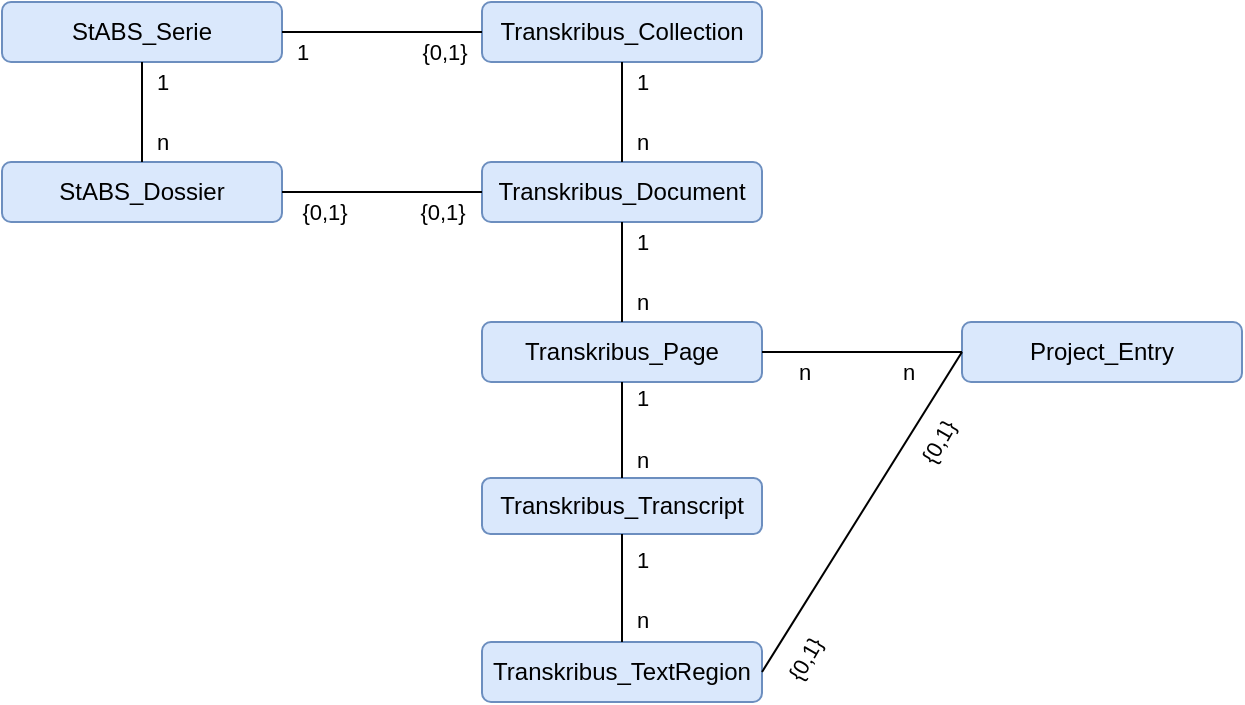 <mxfile version="21.6.5" type="device">
  <diagram name="Seite-1" id="zACNzoBjilEqJe3dGPYi">
    <mxGraphModel dx="2074" dy="1142" grid="1" gridSize="10" guides="1" tooltips="1" connect="1" arrows="1" fold="1" page="1" pageScale="1" pageWidth="413" pageHeight="583" math="0" shadow="0">
      <root>
        <mxCell id="0" />
        <mxCell id="1" parent="0" />
        <mxCell id="uG92Sf3wsvAc2I4nnPaD-1" value="StABS_Serie" style="rounded=1;whiteSpace=wrap;html=1;fillColor=#dae8fc;strokeColor=#6c8ebf;" parent="1" vertex="1">
          <mxGeometry x="10" y="10" width="140" height="30" as="geometry" />
        </mxCell>
        <mxCell id="uG92Sf3wsvAc2I4nnPaD-2" value="StABS_Dossier" style="rounded=1;whiteSpace=wrap;html=1;fillColor=#dae8fc;strokeColor=#6c8ebf;" parent="1" vertex="1">
          <mxGeometry x="10" y="90" width="140" height="30" as="geometry" />
        </mxCell>
        <mxCell id="uG92Sf3wsvAc2I4nnPaD-3" value="Transkribus_Collection" style="rounded=1;whiteSpace=wrap;html=1;fillColor=#dae8fc;strokeColor=#6c8ebf;" parent="1" vertex="1">
          <mxGeometry x="250" y="10" width="140" height="30" as="geometry" />
        </mxCell>
        <mxCell id="uG92Sf3wsvAc2I4nnPaD-4" value="Transkribus_Document" style="rounded=1;whiteSpace=wrap;html=1;fillColor=#dae8fc;strokeColor=#6c8ebf;" parent="1" vertex="1">
          <mxGeometry x="250" y="90" width="140" height="30" as="geometry" />
        </mxCell>
        <mxCell id="uG92Sf3wsvAc2I4nnPaD-5" value="Transkribus_Page" style="rounded=1;whiteSpace=wrap;html=1;fillColor=#dae8fc;strokeColor=#6c8ebf;" parent="1" vertex="1">
          <mxGeometry x="250" y="170" width="140" height="30" as="geometry" />
        </mxCell>
        <mxCell id="uG92Sf3wsvAc2I4nnPaD-6" value="Transkribus_Transcript" style="rounded=1;whiteSpace=wrap;html=1;fillColor=#dae8fc;strokeColor=#6c8ebf;" parent="1" vertex="1">
          <mxGeometry x="250" y="248" width="140" height="28" as="geometry" />
        </mxCell>
        <mxCell id="uG92Sf3wsvAc2I4nnPaD-7" value="Transkribus_TextRegion" style="rounded=1;whiteSpace=wrap;html=1;fillColor=#dae8fc;strokeColor=#6c8ebf;" parent="1" vertex="1">
          <mxGeometry x="250" y="330" width="140" height="30" as="geometry" />
        </mxCell>
        <mxCell id="uG92Sf3wsvAc2I4nnPaD-8" value="" style="endArrow=none;html=1;rounded=0;entryX=0.5;entryY=1;entryDx=0;entryDy=0;exitX=0.5;exitY=0;exitDx=0;exitDy=0;" parent="1" source="uG92Sf3wsvAc2I4nnPaD-2" target="uG92Sf3wsvAc2I4nnPaD-1" edge="1">
          <mxGeometry width="50" height="50" relative="1" as="geometry">
            <mxPoint x="170" y="120" as="sourcePoint" />
            <mxPoint x="220" y="70" as="targetPoint" />
          </mxGeometry>
        </mxCell>
        <mxCell id="uG92Sf3wsvAc2I4nnPaD-9" value="1" style="edgeLabel;html=1;align=center;verticalAlign=middle;resizable=0;points=[];" parent="uG92Sf3wsvAc2I4nnPaD-8" vertex="1" connectable="0">
          <mxGeometry x="-0.501" y="1" relative="1" as="geometry">
            <mxPoint x="11" y="-28" as="offset" />
          </mxGeometry>
        </mxCell>
        <mxCell id="uG92Sf3wsvAc2I4nnPaD-10" value="n" style="edgeLabel;html=1;align=center;verticalAlign=middle;resizable=0;points=[];" parent="uG92Sf3wsvAc2I4nnPaD-8" vertex="1" connectable="0">
          <mxGeometry x="-0.596" y="-2" relative="1" as="geometry">
            <mxPoint x="8" as="offset" />
          </mxGeometry>
        </mxCell>
        <mxCell id="uG92Sf3wsvAc2I4nnPaD-11" value="" style="endArrow=none;html=1;rounded=0;entryX=1;entryY=0.5;entryDx=0;entryDy=0;exitX=0;exitY=0.5;exitDx=0;exitDy=0;" parent="1" source="uG92Sf3wsvAc2I4nnPaD-3" target="uG92Sf3wsvAc2I4nnPaD-1" edge="1">
          <mxGeometry width="50" height="50" relative="1" as="geometry">
            <mxPoint x="90" y="100" as="sourcePoint" />
            <mxPoint x="90" y="50" as="targetPoint" />
          </mxGeometry>
        </mxCell>
        <mxCell id="uG92Sf3wsvAc2I4nnPaD-14" value="{0,1}" style="edgeLabel;html=1;align=center;verticalAlign=middle;resizable=0;points=[];" parent="uG92Sf3wsvAc2I4nnPaD-11" vertex="1" connectable="0">
          <mxGeometry x="0.231" y="2" relative="1" as="geometry">
            <mxPoint x="42" y="8" as="offset" />
          </mxGeometry>
        </mxCell>
        <mxCell id="uG92Sf3wsvAc2I4nnPaD-15" value="1" style="edgeLabel;html=1;align=center;verticalAlign=middle;resizable=0;points=[];" parent="uG92Sf3wsvAc2I4nnPaD-11" vertex="1" connectable="0">
          <mxGeometry relative="1" as="geometry">
            <mxPoint x="-40" y="10" as="offset" />
          </mxGeometry>
        </mxCell>
        <mxCell id="uG92Sf3wsvAc2I4nnPaD-16" value="" style="endArrow=none;html=1;rounded=0;entryX=1;entryY=0.5;entryDx=0;entryDy=0;exitX=0;exitY=0.5;exitDx=0;exitDy=0;" parent="1" source="uG92Sf3wsvAc2I4nnPaD-4" target="uG92Sf3wsvAc2I4nnPaD-2" edge="1">
          <mxGeometry width="50" height="50" relative="1" as="geometry">
            <mxPoint x="250" y="150" as="sourcePoint" />
            <mxPoint x="150" y="150" as="targetPoint" />
          </mxGeometry>
        </mxCell>
        <mxCell id="uG92Sf3wsvAc2I4nnPaD-17" value="{0,1}" style="edgeLabel;html=1;align=center;verticalAlign=middle;resizable=0;points=[];" parent="uG92Sf3wsvAc2I4nnPaD-16" vertex="1" connectable="0">
          <mxGeometry x="0.231" y="2" relative="1" as="geometry">
            <mxPoint x="-18" y="8" as="offset" />
          </mxGeometry>
        </mxCell>
        <mxCell id="uG92Sf3wsvAc2I4nnPaD-18" value="{0,1}" style="edgeLabel;html=1;align=center;verticalAlign=middle;resizable=0;points=[];" parent="uG92Sf3wsvAc2I4nnPaD-16" vertex="1" connectable="0">
          <mxGeometry relative="1" as="geometry">
            <mxPoint x="30" y="10" as="offset" />
          </mxGeometry>
        </mxCell>
        <mxCell id="uG92Sf3wsvAc2I4nnPaD-19" value="" style="endArrow=none;html=1;rounded=0;entryX=0.5;entryY=1;entryDx=0;entryDy=0;exitX=0.5;exitY=0;exitDx=0;exitDy=0;" parent="1" source="uG92Sf3wsvAc2I4nnPaD-4" target="uG92Sf3wsvAc2I4nnPaD-3" edge="1">
          <mxGeometry width="50" height="50" relative="1" as="geometry">
            <mxPoint x="320" y="80" as="sourcePoint" />
            <mxPoint x="319.8" y="50" as="targetPoint" />
          </mxGeometry>
        </mxCell>
        <mxCell id="uG92Sf3wsvAc2I4nnPaD-20" value="1" style="edgeLabel;html=1;align=center;verticalAlign=middle;resizable=0;points=[];" parent="uG92Sf3wsvAc2I4nnPaD-19" vertex="1" connectable="0">
          <mxGeometry x="-0.501" y="1" relative="1" as="geometry">
            <mxPoint x="11" y="-28" as="offset" />
          </mxGeometry>
        </mxCell>
        <mxCell id="uG92Sf3wsvAc2I4nnPaD-21" value="n" style="edgeLabel;html=1;align=center;verticalAlign=middle;resizable=0;points=[];" parent="uG92Sf3wsvAc2I4nnPaD-19" vertex="1" connectable="0">
          <mxGeometry x="-0.596" y="-2" relative="1" as="geometry">
            <mxPoint x="8" as="offset" />
          </mxGeometry>
        </mxCell>
        <mxCell id="uG92Sf3wsvAc2I4nnPaD-23" value="" style="endArrow=none;html=1;rounded=0;entryX=0.5;entryY=1;entryDx=0;entryDy=0;exitX=0.5;exitY=0;exitDx=0;exitDy=0;" parent="1" source="uG92Sf3wsvAc2I4nnPaD-5" target="uG92Sf3wsvAc2I4nnPaD-4" edge="1">
          <mxGeometry width="50" height="50" relative="1" as="geometry">
            <mxPoint x="330" y="100" as="sourcePoint" />
            <mxPoint x="330" y="50" as="targetPoint" />
          </mxGeometry>
        </mxCell>
        <mxCell id="uG92Sf3wsvAc2I4nnPaD-24" value="1" style="edgeLabel;html=1;align=center;verticalAlign=middle;resizable=0;points=[];" parent="uG92Sf3wsvAc2I4nnPaD-23" vertex="1" connectable="0">
          <mxGeometry x="-0.501" y="1" relative="1" as="geometry">
            <mxPoint x="11" y="-28" as="offset" />
          </mxGeometry>
        </mxCell>
        <mxCell id="uG92Sf3wsvAc2I4nnPaD-25" value="n" style="edgeLabel;html=1;align=center;verticalAlign=middle;resizable=0;points=[];" parent="uG92Sf3wsvAc2I4nnPaD-23" vertex="1" connectable="0">
          <mxGeometry x="-0.596" y="-2" relative="1" as="geometry">
            <mxPoint x="8" as="offset" />
          </mxGeometry>
        </mxCell>
        <mxCell id="uG92Sf3wsvAc2I4nnPaD-26" value="" style="endArrow=none;html=1;rounded=0;entryX=0.5;entryY=1;entryDx=0;entryDy=0;exitX=0.5;exitY=0;exitDx=0;exitDy=0;" parent="1" source="uG92Sf3wsvAc2I4nnPaD-6" target="uG92Sf3wsvAc2I4nnPaD-5" edge="1">
          <mxGeometry width="50" height="50" relative="1" as="geometry">
            <mxPoint x="360" y="230" as="sourcePoint" />
            <mxPoint x="330" y="130" as="targetPoint" />
          </mxGeometry>
        </mxCell>
        <mxCell id="uG92Sf3wsvAc2I4nnPaD-27" value="1" style="edgeLabel;html=1;align=center;verticalAlign=middle;resizable=0;points=[];" parent="uG92Sf3wsvAc2I4nnPaD-26" vertex="1" connectable="0">
          <mxGeometry x="-0.501" y="1" relative="1" as="geometry">
            <mxPoint x="11" y="-28" as="offset" />
          </mxGeometry>
        </mxCell>
        <mxCell id="uG92Sf3wsvAc2I4nnPaD-28" value="n" style="edgeLabel;html=1;align=center;verticalAlign=middle;resizable=0;points=[];" parent="uG92Sf3wsvAc2I4nnPaD-26" vertex="1" connectable="0">
          <mxGeometry x="-0.596" y="-2" relative="1" as="geometry">
            <mxPoint x="8" as="offset" />
          </mxGeometry>
        </mxCell>
        <mxCell id="uG92Sf3wsvAc2I4nnPaD-29" value="" style="endArrow=none;html=1;rounded=0;entryX=0.5;entryY=1;entryDx=0;entryDy=0;exitX=0.5;exitY=0;exitDx=0;exitDy=0;" parent="1" source="uG92Sf3wsvAc2I4nnPaD-7" target="uG92Sf3wsvAc2I4nnPaD-6" edge="1">
          <mxGeometry width="50" height="50" relative="1" as="geometry">
            <mxPoint x="330" y="258" as="sourcePoint" />
            <mxPoint x="330" y="210" as="targetPoint" />
          </mxGeometry>
        </mxCell>
        <mxCell id="uG92Sf3wsvAc2I4nnPaD-30" value="1" style="edgeLabel;html=1;align=center;verticalAlign=middle;resizable=0;points=[];" parent="uG92Sf3wsvAc2I4nnPaD-29" vertex="1" connectable="0">
          <mxGeometry x="-0.501" y="1" relative="1" as="geometry">
            <mxPoint x="11" y="-28" as="offset" />
          </mxGeometry>
        </mxCell>
        <mxCell id="uG92Sf3wsvAc2I4nnPaD-31" value="n" style="edgeLabel;html=1;align=center;verticalAlign=middle;resizable=0;points=[];" parent="uG92Sf3wsvAc2I4nnPaD-29" vertex="1" connectable="0">
          <mxGeometry x="-0.596" y="-2" relative="1" as="geometry">
            <mxPoint x="8" as="offset" />
          </mxGeometry>
        </mxCell>
        <mxCell id="qkeUUqMane6HgTf5xaCt-1" value="Project_Entry" style="rounded=1;whiteSpace=wrap;html=1;fillColor=#dae8fc;strokeColor=#6c8ebf;" vertex="1" parent="1">
          <mxGeometry x="490" y="170" width="140" height="30" as="geometry" />
        </mxCell>
        <mxCell id="qkeUUqMane6HgTf5xaCt-2" value="" style="endArrow=none;html=1;rounded=0;entryX=1;entryY=0.5;entryDx=0;entryDy=0;exitX=0;exitY=0.5;exitDx=0;exitDy=0;" edge="1" parent="1" source="qkeUUqMane6HgTf5xaCt-1" target="uG92Sf3wsvAc2I4nnPaD-5">
          <mxGeometry width="50" height="50" relative="1" as="geometry">
            <mxPoint x="500" y="220" as="sourcePoint" />
            <mxPoint x="400" y="220" as="targetPoint" />
          </mxGeometry>
        </mxCell>
        <mxCell id="qkeUUqMane6HgTf5xaCt-3" value="n" style="edgeLabel;html=1;align=center;verticalAlign=middle;resizable=0;points=[];" vertex="1" connectable="0" parent="qkeUUqMane6HgTf5xaCt-2">
          <mxGeometry x="0.231" y="2" relative="1" as="geometry">
            <mxPoint x="-18" y="8" as="offset" />
          </mxGeometry>
        </mxCell>
        <mxCell id="qkeUUqMane6HgTf5xaCt-4" value="n" style="edgeLabel;html=1;align=center;verticalAlign=middle;resizable=0;points=[];" vertex="1" connectable="0" parent="qkeUUqMane6HgTf5xaCt-2">
          <mxGeometry relative="1" as="geometry">
            <mxPoint x="23" y="10" as="offset" />
          </mxGeometry>
        </mxCell>
        <mxCell id="qkeUUqMane6HgTf5xaCt-5" value="" style="endArrow=none;html=1;rounded=0;entryX=1;entryY=0.5;entryDx=0;entryDy=0;exitX=0;exitY=0.5;exitDx=0;exitDy=0;" edge="1" parent="1" source="qkeUUqMane6HgTf5xaCt-1" target="uG92Sf3wsvAc2I4nnPaD-7">
          <mxGeometry width="50" height="50" relative="1" as="geometry">
            <mxPoint x="560" y="310" as="sourcePoint" />
            <mxPoint x="460" y="310" as="targetPoint" />
          </mxGeometry>
        </mxCell>
        <mxCell id="qkeUUqMane6HgTf5xaCt-6" value="{0,1}" style="edgeLabel;html=1;align=center;verticalAlign=middle;resizable=0;points=[];rotation=-60;" vertex="1" connectable="0" parent="qkeUUqMane6HgTf5xaCt-5">
          <mxGeometry x="0.231" y="2" relative="1" as="geometry">
            <mxPoint x="-19" y="55" as="offset" />
          </mxGeometry>
        </mxCell>
        <mxCell id="qkeUUqMane6HgTf5xaCt-7" value="{0,1}" style="edgeLabel;html=1;align=center;verticalAlign=middle;resizable=0;points=[];rotation=-60;" vertex="1" connectable="0" parent="qkeUUqMane6HgTf5xaCt-5">
          <mxGeometry relative="1" as="geometry">
            <mxPoint x="38" y="-35" as="offset" />
          </mxGeometry>
        </mxCell>
      </root>
    </mxGraphModel>
  </diagram>
</mxfile>
